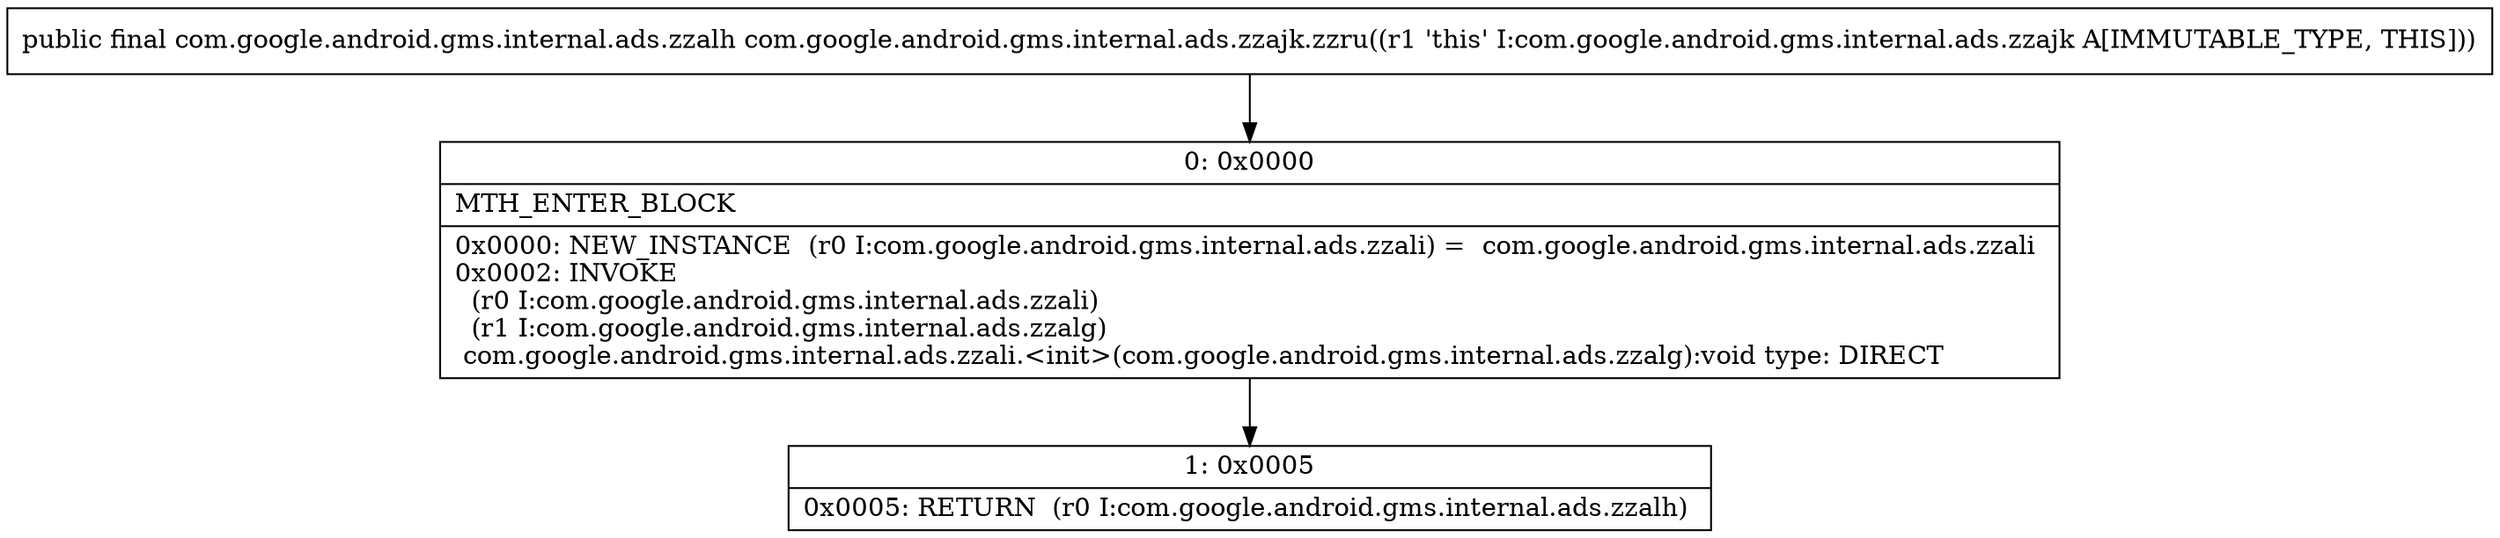 digraph "CFG forcom.google.android.gms.internal.ads.zzajk.zzru()Lcom\/google\/android\/gms\/internal\/ads\/zzalh;" {
Node_0 [shape=record,label="{0\:\ 0x0000|MTH_ENTER_BLOCK\l|0x0000: NEW_INSTANCE  (r0 I:com.google.android.gms.internal.ads.zzali) =  com.google.android.gms.internal.ads.zzali \l0x0002: INVOKE  \l  (r0 I:com.google.android.gms.internal.ads.zzali)\l  (r1 I:com.google.android.gms.internal.ads.zzalg)\l com.google.android.gms.internal.ads.zzali.\<init\>(com.google.android.gms.internal.ads.zzalg):void type: DIRECT \l}"];
Node_1 [shape=record,label="{1\:\ 0x0005|0x0005: RETURN  (r0 I:com.google.android.gms.internal.ads.zzalh) \l}"];
MethodNode[shape=record,label="{public final com.google.android.gms.internal.ads.zzalh com.google.android.gms.internal.ads.zzajk.zzru((r1 'this' I:com.google.android.gms.internal.ads.zzajk A[IMMUTABLE_TYPE, THIS])) }"];
MethodNode -> Node_0;
Node_0 -> Node_1;
}

